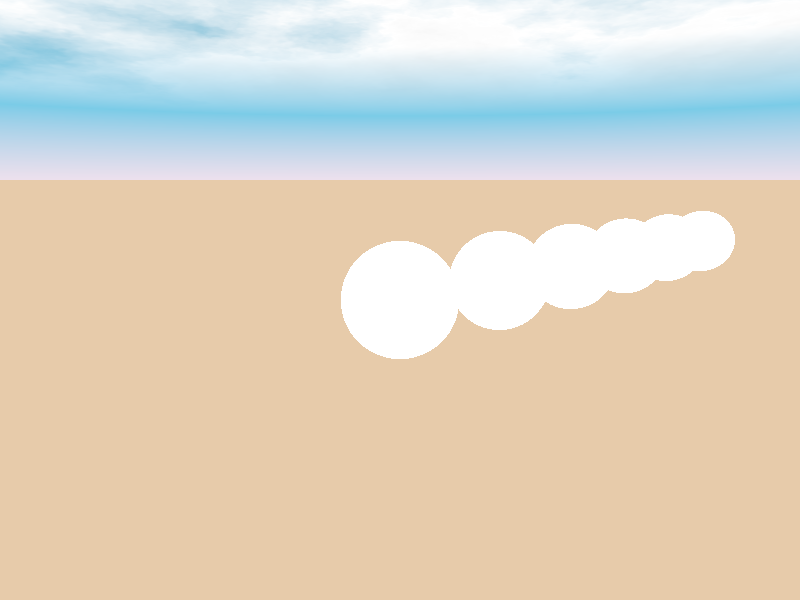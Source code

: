 // 5_sphere_fog.pov

#include "colors.inc"  
#include "skies.inc"  

#include "shapes.inc"
#include "textures.inc"
#include "woods.inc"
#include "stones.inc"                                        
#include "glass.inc"
#include "metals.inc"

fog {
  fog_type 1            
  distance 20
  color Gray              
}
  
camera{ 
  location <0.0, 2.0, -10.0> 
  look_at  <0.0, 0.0, 0.0>
} 
    
light_source { 
  <5.0,5.0,-5.0> 
  color rgb <1.0, 1.0, 1.0>
}   

sky_sphere {
  S_Cloud2
}
plane {
  y, -2
  pigment { color rgb <0.8,0.6,0.4> }
}  


sphere{<0.0, 0.0, 0.0> ,1.0
  material { 
    texture { 
      pigment { color Clear } 
      finish { F_Glass1 } 
    } 
    interior { I_Glass1 fade_color Col_Dark_Green } 
  }
}      

sphere{<2.0, 0.0, 2.0> ,1.0
  material { 
    texture { 
      pigment { color Clear } 
      finish { F_Glass1 } 
    } 
    interior { I_Glass1 fade_color Col_Dark_Green } 
  }
}  

sphere{<4.0, 0.0, 4.0> ,1.0
  material { 
    texture { 
      pigment { color Clear } 
      finish { F_Glass1 } 
    } 
    interior { I_Glass1 fade_color Col_Dark_Green } 
  }
}  

sphere{<6.0, 0.0, 6.0> ,1.0
  material { 
    texture { 
      pigment { color Clear } 
      finish { F_Glass1 } 
    } 
    interior { I_Glass1 fade_color Col_Dark_Green } 
  }
}     

sphere{<8.0, 0.0, 8.0> ,1.0
  material { 
    texture { 
      pigment { color Clear } 
      finish { F_Glass1 } 
    } 
    interior { I_Glass1 fade_color Col_Dark_Green } 
  }
}     

sphere{<10.0, 0.0, 10.0> ,1.0
  material { 
    texture { 
      pigment { color Clear } 
      finish { F_Glass1 } 
    } 
    interior { I_Glass1 fade_color Col_Dark_Green } 
  }
}                    